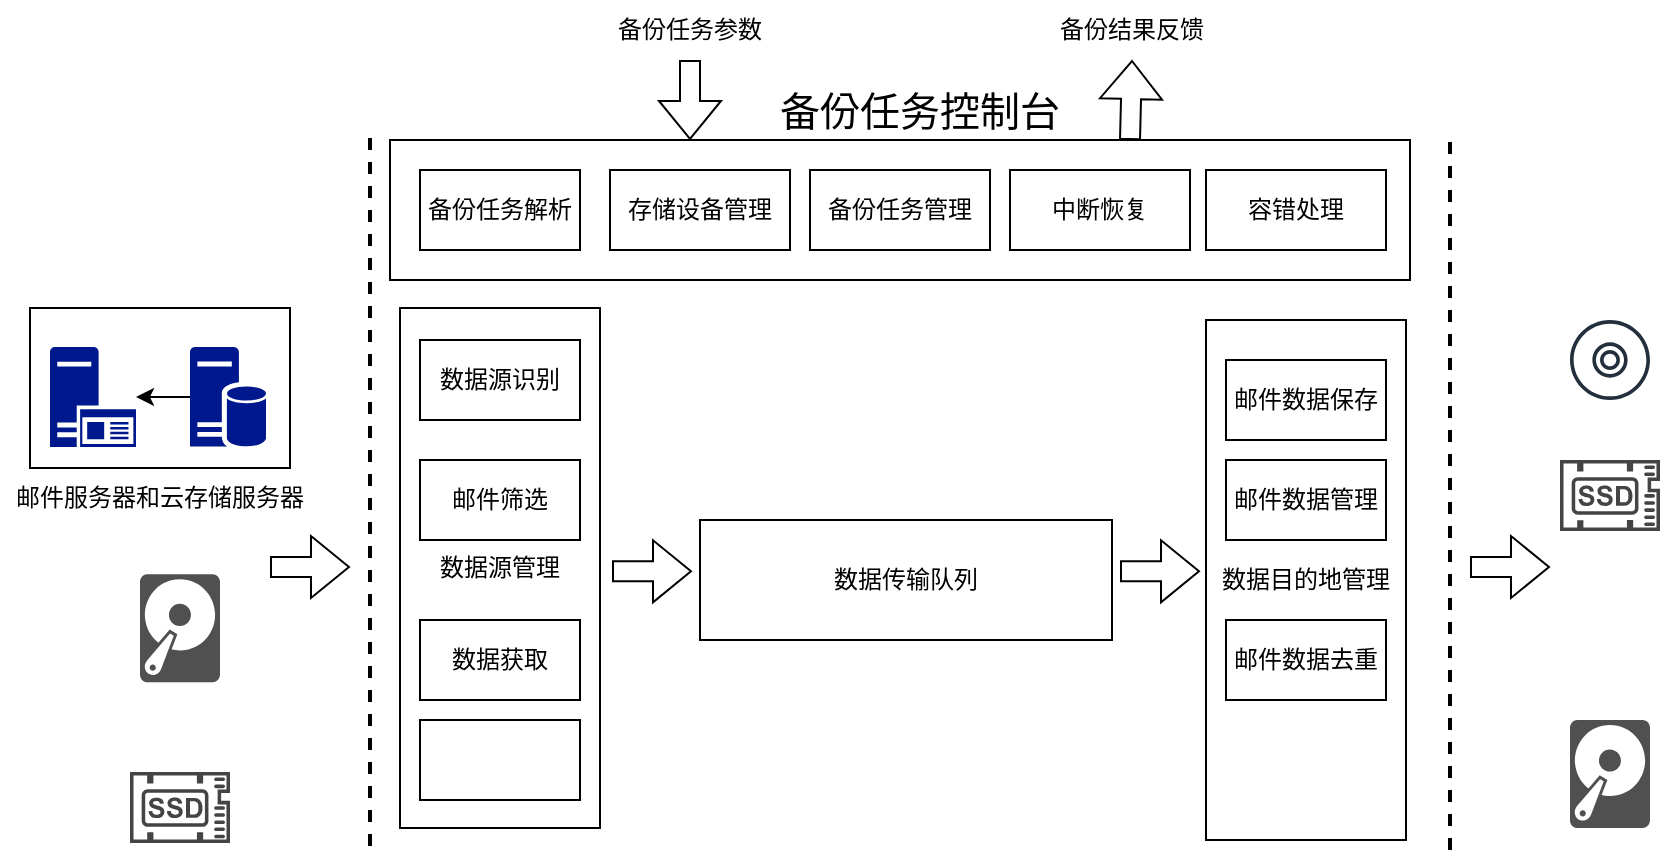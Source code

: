 <mxfile version="24.0.6" type="github" pages="2">
  <diagram name="第 1 页" id="_jJcYhXfENBetBatNS-F">
    <mxGraphModel dx="1050" dy="625" grid="1" gridSize="10" guides="1" tooltips="1" connect="1" arrows="1" fold="1" page="1" pageScale="1" pageWidth="827" pageHeight="1169" math="0" shadow="0">
      <root>
        <mxCell id="0" />
        <mxCell id="1" parent="0" />
        <mxCell id="LZGVKLNQd8D1ONvB6-fX-53" value="" style="rounded=0;whiteSpace=wrap;html=1;container=0;" parent="1" vertex="1">
          <mxGeometry x="220" y="110" width="510" height="70" as="geometry" />
        </mxCell>
        <mxCell id="LZGVKLNQd8D1ONvB6-fX-55" value="" style="endArrow=none;dashed=1;html=1;rounded=0;strokeWidth=2;" parent="1" edge="1">
          <mxGeometry width="50" height="50" relative="1" as="geometry">
            <mxPoint x="210" y="463" as="sourcePoint" />
            <mxPoint x="210" y="103" as="targetPoint" />
          </mxGeometry>
        </mxCell>
        <mxCell id="LZGVKLNQd8D1ONvB6-fX-38" value="" style="group" parent="1" vertex="1" connectable="0">
          <mxGeometry x="70" y="300" width="110" height="134.35" as="geometry" />
        </mxCell>
        <mxCell id="LZGVKLNQd8D1ONvB6-fX-35" value="" style="group" parent="LZGVKLNQd8D1ONvB6-fX-38" vertex="1" connectable="0">
          <mxGeometry y="54.004" width="110" height="80.346" as="geometry" />
        </mxCell>
        <mxCell id="lCNOxrNZeQVlaCQnUJya-3" value="" style="group" vertex="1" connectable="0" parent="LZGVKLNQd8D1ONvB6-fX-35">
          <mxGeometry x="20" y="27.18" width="50" height="80.346" as="geometry" />
        </mxCell>
        <mxCell id="LZGVKLNQd8D1ONvB6-fX-7" value="" style="sketch=0;pointerEvents=1;shadow=0;dashed=0;html=1;strokeColor=none;fillColor=#434445;aspect=fixed;labelPosition=center;verticalLabelPosition=bottom;verticalAlign=top;align=center;outlineConnect=0;shape=mxgraph.vvd.ssd;container=0;" parent="lCNOxrNZeQVlaCQnUJya-3" vertex="1">
          <mxGeometry y="44.846" width="50" height="35.5" as="geometry" />
        </mxCell>
        <mxCell id="LZGVKLNQd8D1ONvB6-fX-8" value="" style="shape=image;html=1;verticalAlign=top;verticalLabelPosition=bottom;labelBackgroundColor=#ffffff;imageAspect=0;aspect=fixed;image=https://cdn1.iconfinder.com/data/icons/ui-essential-17/32/UI_Essential_Outline_1_essential-app-ui-flash_drive-usb-128.png;rotation=89;container=0;" parent="lCNOxrNZeQVlaCQnUJya-3" vertex="1">
          <mxGeometry x="5" y="0.346" width="40" height="40" as="geometry" />
        </mxCell>
        <mxCell id="LZGVKLNQd8D1ONvB6-fX-32" value="" style="sketch=0;pointerEvents=1;shadow=0;dashed=0;html=1;strokeColor=none;fillColor=#505050;labelPosition=center;verticalLabelPosition=bottom;verticalAlign=top;outlineConnect=0;align=center;shape=mxgraph.office.devices.hard_disk;container=0;" parent="LZGVKLNQd8D1ONvB6-fX-38" vertex="1">
          <mxGeometry x="25" y="27.18" width="40" height="54" as="geometry" />
        </mxCell>
        <mxCell id="LZGVKLNQd8D1ONvB6-fX-39" value="" style="sketch=0;pointerEvents=1;shadow=0;dashed=0;html=1;strokeColor=none;fillColor=#505050;labelPosition=center;verticalLabelPosition=bottom;verticalAlign=top;outlineConnect=0;align=center;shape=mxgraph.office.devices.hard_disk;" parent="1" vertex="1">
          <mxGeometry x="810" y="400" width="40" height="54" as="geometry" />
        </mxCell>
        <mxCell id="LZGVKLNQd8D1ONvB6-fX-6" value="" style="sketch=0;outlineConnect=0;fontColor=#232F3E;gradientColor=none;fillColor=#232F3D;strokeColor=none;dashed=0;verticalLabelPosition=bottom;verticalAlign=top;align=center;html=1;fontSize=12;fontStyle=0;aspect=fixed;pointerEvents=1;shape=mxgraph.aws4.disk;" parent="1" vertex="1">
          <mxGeometry x="810" y="200" width="40" height="40" as="geometry" />
        </mxCell>
        <mxCell id="LZGVKLNQd8D1ONvB6-fX-3" value="" style="sketch=0;pointerEvents=1;shadow=0;dashed=0;html=1;strokeColor=none;fillColor=#434445;aspect=fixed;labelPosition=center;verticalLabelPosition=bottom;verticalAlign=top;align=center;outlineConnect=0;shape=mxgraph.vvd.ssd;" parent="1" vertex="1">
          <mxGeometry x="805" y="270" width="50" height="35.5" as="geometry" />
        </mxCell>
        <mxCell id="LZGVKLNQd8D1ONvB6-fX-4" value="" style="shape=image;html=1;verticalAlign=top;verticalLabelPosition=bottom;labelBackgroundColor=#ffffff;imageAspect=0;aspect=fixed;image=https://cdn1.iconfinder.com/data/icons/ui-essential-17/32/UI_Essential_Outline_1_essential-app-ui-flash_drive-usb-128.png;rotation=-90;" parent="1" vertex="1">
          <mxGeometry x="810" y="339.99" width="40" height="40" as="geometry" />
        </mxCell>
        <mxCell id="LZGVKLNQd8D1ONvB6-fX-44" value="" style="group" parent="1" vertex="1" connectable="0">
          <mxGeometry x="375" y="200" width="206" height="260" as="geometry" />
        </mxCell>
        <mxCell id="LZGVKLNQd8D1ONvB6-fX-16" value="数据传输队列" style="rounded=0;whiteSpace=wrap;html=1;" parent="LZGVKLNQd8D1ONvB6-fX-44" vertex="1">
          <mxGeometry y="100" width="206" height="60" as="geometry" />
        </mxCell>
        <mxCell id="LZGVKLNQd8D1ONvB6-fX-45" value="" style="group" parent="1" vertex="1" connectable="0">
          <mxGeometry x="628" y="200" width="100" height="260" as="geometry" />
        </mxCell>
        <mxCell id="LZGVKLNQd8D1ONvB6-fX-15" value="数据目的地管理" style="rounded=0;whiteSpace=wrap;html=1;" parent="LZGVKLNQd8D1ONvB6-fX-45" vertex="1">
          <mxGeometry width="100" height="260" as="geometry" />
        </mxCell>
        <mxCell id="LZGVKLNQd8D1ONvB6-fX-22" value="邮件数据保存" style="rounded=0;whiteSpace=wrap;html=1;" parent="LZGVKLNQd8D1ONvB6-fX-45" vertex="1">
          <mxGeometry x="10" y="20" width="80" height="40" as="geometry" />
        </mxCell>
        <mxCell id="LZGVKLNQd8D1ONvB6-fX-23" value="邮件数据管理" style="rounded=0;whiteSpace=wrap;html=1;" parent="LZGVKLNQd8D1ONvB6-fX-45" vertex="1">
          <mxGeometry x="10" y="70" width="80" height="40" as="geometry" />
        </mxCell>
        <mxCell id="pACU5zUm4AKztXNG9TGZ-17" value="邮件数据去重" style="rounded=0;whiteSpace=wrap;html=1;" vertex="1" parent="LZGVKLNQd8D1ONvB6-fX-45">
          <mxGeometry x="10" y="150" width="80" height="40" as="geometry" />
        </mxCell>
        <mxCell id="LZGVKLNQd8D1ONvB6-fX-46" value="" style="group" parent="1" vertex="1" connectable="0">
          <mxGeometry x="225" y="194" width="100" height="260" as="geometry" />
        </mxCell>
        <mxCell id="LZGVKLNQd8D1ONvB6-fX-13" value="数据源管理" style="rounded=0;whiteSpace=wrap;html=1;" parent="LZGVKLNQd8D1ONvB6-fX-46" vertex="1">
          <mxGeometry width="100" height="260" as="geometry" />
        </mxCell>
        <mxCell id="LZGVKLNQd8D1ONvB6-fX-19" value="数据获取" style="rounded=0;whiteSpace=wrap;html=1;" parent="LZGVKLNQd8D1ONvB6-fX-46" vertex="1">
          <mxGeometry x="10" y="156" width="80" height="40" as="geometry" />
        </mxCell>
        <mxCell id="LZGVKLNQd8D1ONvB6-fX-20" value="邮件筛选" style="rounded=0;whiteSpace=wrap;html=1;" parent="LZGVKLNQd8D1ONvB6-fX-46" vertex="1">
          <mxGeometry x="10" y="76" width="80" height="40" as="geometry" />
        </mxCell>
        <mxCell id="LZGVKLNQd8D1ONvB6-fX-21" value="" style="rounded=0;whiteSpace=wrap;html=1;" parent="LZGVKLNQd8D1ONvB6-fX-46" vertex="1">
          <mxGeometry x="10" y="206" width="80" height="40" as="geometry" />
        </mxCell>
        <mxCell id="lCNOxrNZeQVlaCQnUJya-8" value="数据源识别" style="rounded=0;whiteSpace=wrap;html=1;" vertex="1" parent="LZGVKLNQd8D1ONvB6-fX-46">
          <mxGeometry x="10" y="16" width="80" height="40" as="geometry" />
        </mxCell>
        <mxCell id="LZGVKLNQd8D1ONvB6-fX-48" value="" style="shape=flexArrow;endArrow=classic;html=1;rounded=0;" parent="1" edge="1">
          <mxGeometry width="50" height="50" relative="1" as="geometry">
            <mxPoint x="331" y="325.65" as="sourcePoint" />
            <mxPoint x="371" y="325.65" as="targetPoint" />
          </mxGeometry>
        </mxCell>
        <mxCell id="LZGVKLNQd8D1ONvB6-fX-49" value="" style="shape=flexArrow;endArrow=classic;html=1;rounded=0;" parent="1" edge="1">
          <mxGeometry width="50" height="50" relative="1" as="geometry">
            <mxPoint x="585" y="325.65" as="sourcePoint" />
            <mxPoint x="625" y="325.65" as="targetPoint" />
          </mxGeometry>
        </mxCell>
        <mxCell id="LZGVKLNQd8D1ONvB6-fX-56" value="" style="endArrow=none;dashed=1;html=1;rounded=0;strokeWidth=2;" parent="1" edge="1">
          <mxGeometry width="50" height="50" relative="1" as="geometry">
            <mxPoint x="750" y="465" as="sourcePoint" />
            <mxPoint x="750" y="105" as="targetPoint" />
          </mxGeometry>
        </mxCell>
        <mxCell id="pACU5zUm4AKztXNG9TGZ-5" value="" style="shape=flexArrow;endArrow=classic;html=1;rounded=0;" edge="1" parent="1">
          <mxGeometry width="50" height="50" relative="1" as="geometry">
            <mxPoint x="370" y="70.0" as="sourcePoint" />
            <mxPoint x="370" y="110" as="targetPoint" />
          </mxGeometry>
        </mxCell>
        <mxCell id="pACU5zUm4AKztXNG9TGZ-7" value="" style="shape=flexArrow;endArrow=classic;html=1;rounded=0;entryX=0.129;entryY=-0.011;entryDx=0;entryDy=0;entryPerimeter=0;" edge="1" parent="1">
          <mxGeometry width="50" height="50" relative="1" as="geometry">
            <mxPoint x="561" y="65" as="sourcePoint" />
            <mxPoint x="561" y="65" as="targetPoint" />
          </mxGeometry>
        </mxCell>
        <mxCell id="pACU5zUm4AKztXNG9TGZ-8" value="" style="shape=flexArrow;endArrow=classic;html=1;rounded=0;" edge="1" parent="1">
          <mxGeometry width="50" height="50" relative="1" as="geometry">
            <mxPoint x="590" y="110.0" as="sourcePoint" />
            <mxPoint x="591" y="70" as="targetPoint" />
          </mxGeometry>
        </mxCell>
        <mxCell id="pACU5zUm4AKztXNG9TGZ-9" value="备份任务参数" style="text;html=1;align=center;verticalAlign=middle;whiteSpace=wrap;rounded=0;" vertex="1" parent="1">
          <mxGeometry x="330" y="40" width="80" height="30" as="geometry" />
        </mxCell>
        <mxCell id="pACU5zUm4AKztXNG9TGZ-10" value="备份结果反馈" style="text;html=1;align=center;verticalAlign=middle;whiteSpace=wrap;rounded=0;" vertex="1" parent="1">
          <mxGeometry x="546" y="40" width="90" height="30" as="geometry" />
        </mxCell>
        <mxCell id="pACU5zUm4AKztXNG9TGZ-11" value="备份任务解析" style="rounded=0;whiteSpace=wrap;html=1;" vertex="1" parent="1">
          <mxGeometry x="235" y="125" width="80" height="40" as="geometry" />
        </mxCell>
        <mxCell id="pACU5zUm4AKztXNG9TGZ-13" value="存储设备管理" style="rounded=0;whiteSpace=wrap;html=1;" vertex="1" parent="1">
          <mxGeometry x="330" y="125" width="90" height="40" as="geometry" />
        </mxCell>
        <mxCell id="pACU5zUm4AKztXNG9TGZ-14" value="容错处理" style="rounded=0;whiteSpace=wrap;html=1;" vertex="1" parent="1">
          <mxGeometry x="628" y="125" width="90" height="40" as="geometry" />
        </mxCell>
        <mxCell id="pACU5zUm4AKztXNG9TGZ-15" value="中断恢复" style="rounded=0;whiteSpace=wrap;html=1;" vertex="1" parent="1">
          <mxGeometry x="530" y="125" width="90" height="40" as="geometry" />
        </mxCell>
        <mxCell id="lCNOxrNZeQVlaCQnUJya-5" value="" style="group" vertex="1" connectable="0" parent="1">
          <mxGeometry x="25" y="194" width="160" height="110" as="geometry" />
        </mxCell>
        <mxCell id="LZGVKLNQd8D1ONvB6-fX-50" value="邮件服务器和云存储服务器" style="text;html=1;align=center;verticalAlign=middle;whiteSpace=wrap;rounded=0;" parent="lCNOxrNZeQVlaCQnUJya-5" vertex="1">
          <mxGeometry y="80" width="160" height="30" as="geometry" />
        </mxCell>
        <mxCell id="LZGVKLNQd8D1ONvB6-fX-10" value="" style="rounded=0;whiteSpace=wrap;html=1;container=0;" parent="lCNOxrNZeQVlaCQnUJya-5" vertex="1">
          <mxGeometry x="15" width="130" height="80" as="geometry" />
        </mxCell>
        <mxCell id="LZGVKLNQd8D1ONvB6-fX-1" value="" style="sketch=0;aspect=fixed;pointerEvents=1;shadow=0;dashed=0;html=1;strokeColor=none;labelPosition=center;verticalLabelPosition=bottom;verticalAlign=top;align=center;fillColor=#00188D;shape=mxgraph.mscae.enterprise.application_server2;container=0;" parent="lCNOxrNZeQVlaCQnUJya-5" vertex="1">
          <mxGeometry x="25" y="19.5" width="43" height="50" as="geometry" />
        </mxCell>
        <mxCell id="LZGVKLNQd8D1ONvB6-fX-2" value="" style="sketch=0;aspect=fixed;pointerEvents=1;shadow=0;dashed=0;html=1;strokeColor=none;labelPosition=center;verticalLabelPosition=bottom;verticalAlign=top;align=center;fillColor=#00188D;shape=mxgraph.mscae.enterprise.database_server;container=0;" parent="lCNOxrNZeQVlaCQnUJya-5" vertex="1">
          <mxGeometry x="95" y="19.5" width="38" height="50" as="geometry" />
        </mxCell>
        <mxCell id="LZGVKLNQd8D1ONvB6-fX-17" value="" style="edgeStyle=orthogonalEdgeStyle;rounded=0;orthogonalLoop=1;jettySize=auto;html=1;" parent="lCNOxrNZeQVlaCQnUJya-5" source="LZGVKLNQd8D1ONvB6-fX-2" target="LZGVKLNQd8D1ONvB6-fX-1" edge="1">
          <mxGeometry relative="1" as="geometry" />
        </mxCell>
        <mxCell id="lCNOxrNZeQVlaCQnUJya-6" value="" style="shape=flexArrow;endArrow=classic;html=1;rounded=0;" edge="1" parent="1">
          <mxGeometry width="50" height="50" relative="1" as="geometry">
            <mxPoint x="160" y="323.5" as="sourcePoint" />
            <mxPoint x="200" y="323.5" as="targetPoint" />
          </mxGeometry>
        </mxCell>
        <mxCell id="lCNOxrNZeQVlaCQnUJya-7" value="" style="shape=flexArrow;endArrow=classic;html=1;rounded=0;" edge="1" parent="1">
          <mxGeometry width="50" height="50" relative="1" as="geometry">
            <mxPoint x="760" y="323.5" as="sourcePoint" />
            <mxPoint x="800" y="323.5" as="targetPoint" />
          </mxGeometry>
        </mxCell>
        <mxCell id="lCNOxrNZeQVlaCQnUJya-9" value="备份任务管理" style="rounded=0;whiteSpace=wrap;html=1;" vertex="1" parent="1">
          <mxGeometry x="430" y="125" width="90" height="40" as="geometry" />
        </mxCell>
        <mxCell id="lCNOxrNZeQVlaCQnUJya-10" value="备份任务控制台" style="text;html=1;align=center;verticalAlign=middle;whiteSpace=wrap;rounded=0;fontSize=20;" vertex="1" parent="1">
          <mxGeometry x="400" y="80" width="170" height="30" as="geometry" />
        </mxCell>
      </root>
    </mxGraphModel>
  </diagram>
  <diagram id="oUwZC3lbFeo6kAcuYfVv" name="第 2 页">
    <mxGraphModel dx="1050" dy="625" grid="1" gridSize="10" guides="1" tooltips="1" connect="1" arrows="1" fold="1" page="1" pageScale="1" pageWidth="827" pageHeight="1169" math="0" shadow="0">
      <root>
        <mxCell id="0" />
        <mxCell id="1" parent="0" />
        <mxCell id="uanAsmXK8K-eq2gPOaD4-1" value="邮件筛选" style="rounded=0;whiteSpace=wrap;html=1;" vertex="1" parent="1">
          <mxGeometry x="260" y="200" width="70" height="150" as="geometry" />
        </mxCell>
        <mxCell id="uanAsmXK8K-eq2gPOaD4-2" value="数据获取" style="rounded=0;whiteSpace=wrap;html=1;" vertex="1" parent="1">
          <mxGeometry x="340" y="200" width="70" height="150" as="geometry" />
        </mxCell>
        <mxCell id="uanAsmXK8K-eq2gPOaD4-3" value="邮件存储" style="rounded=0;whiteSpace=wrap;html=1;" vertex="1" parent="1">
          <mxGeometry x="500" y="200" width="70" height="150" as="geometry" />
        </mxCell>
        <mxCell id="uanAsmXK8K-eq2gPOaD4-4" value="备份媒介" style="rounded=0;whiteSpace=wrap;html=1;" vertex="1" parent="1">
          <mxGeometry x="420" y="200" width="70" height="150" as="geometry" />
        </mxCell>
      </root>
    </mxGraphModel>
  </diagram>
</mxfile>

